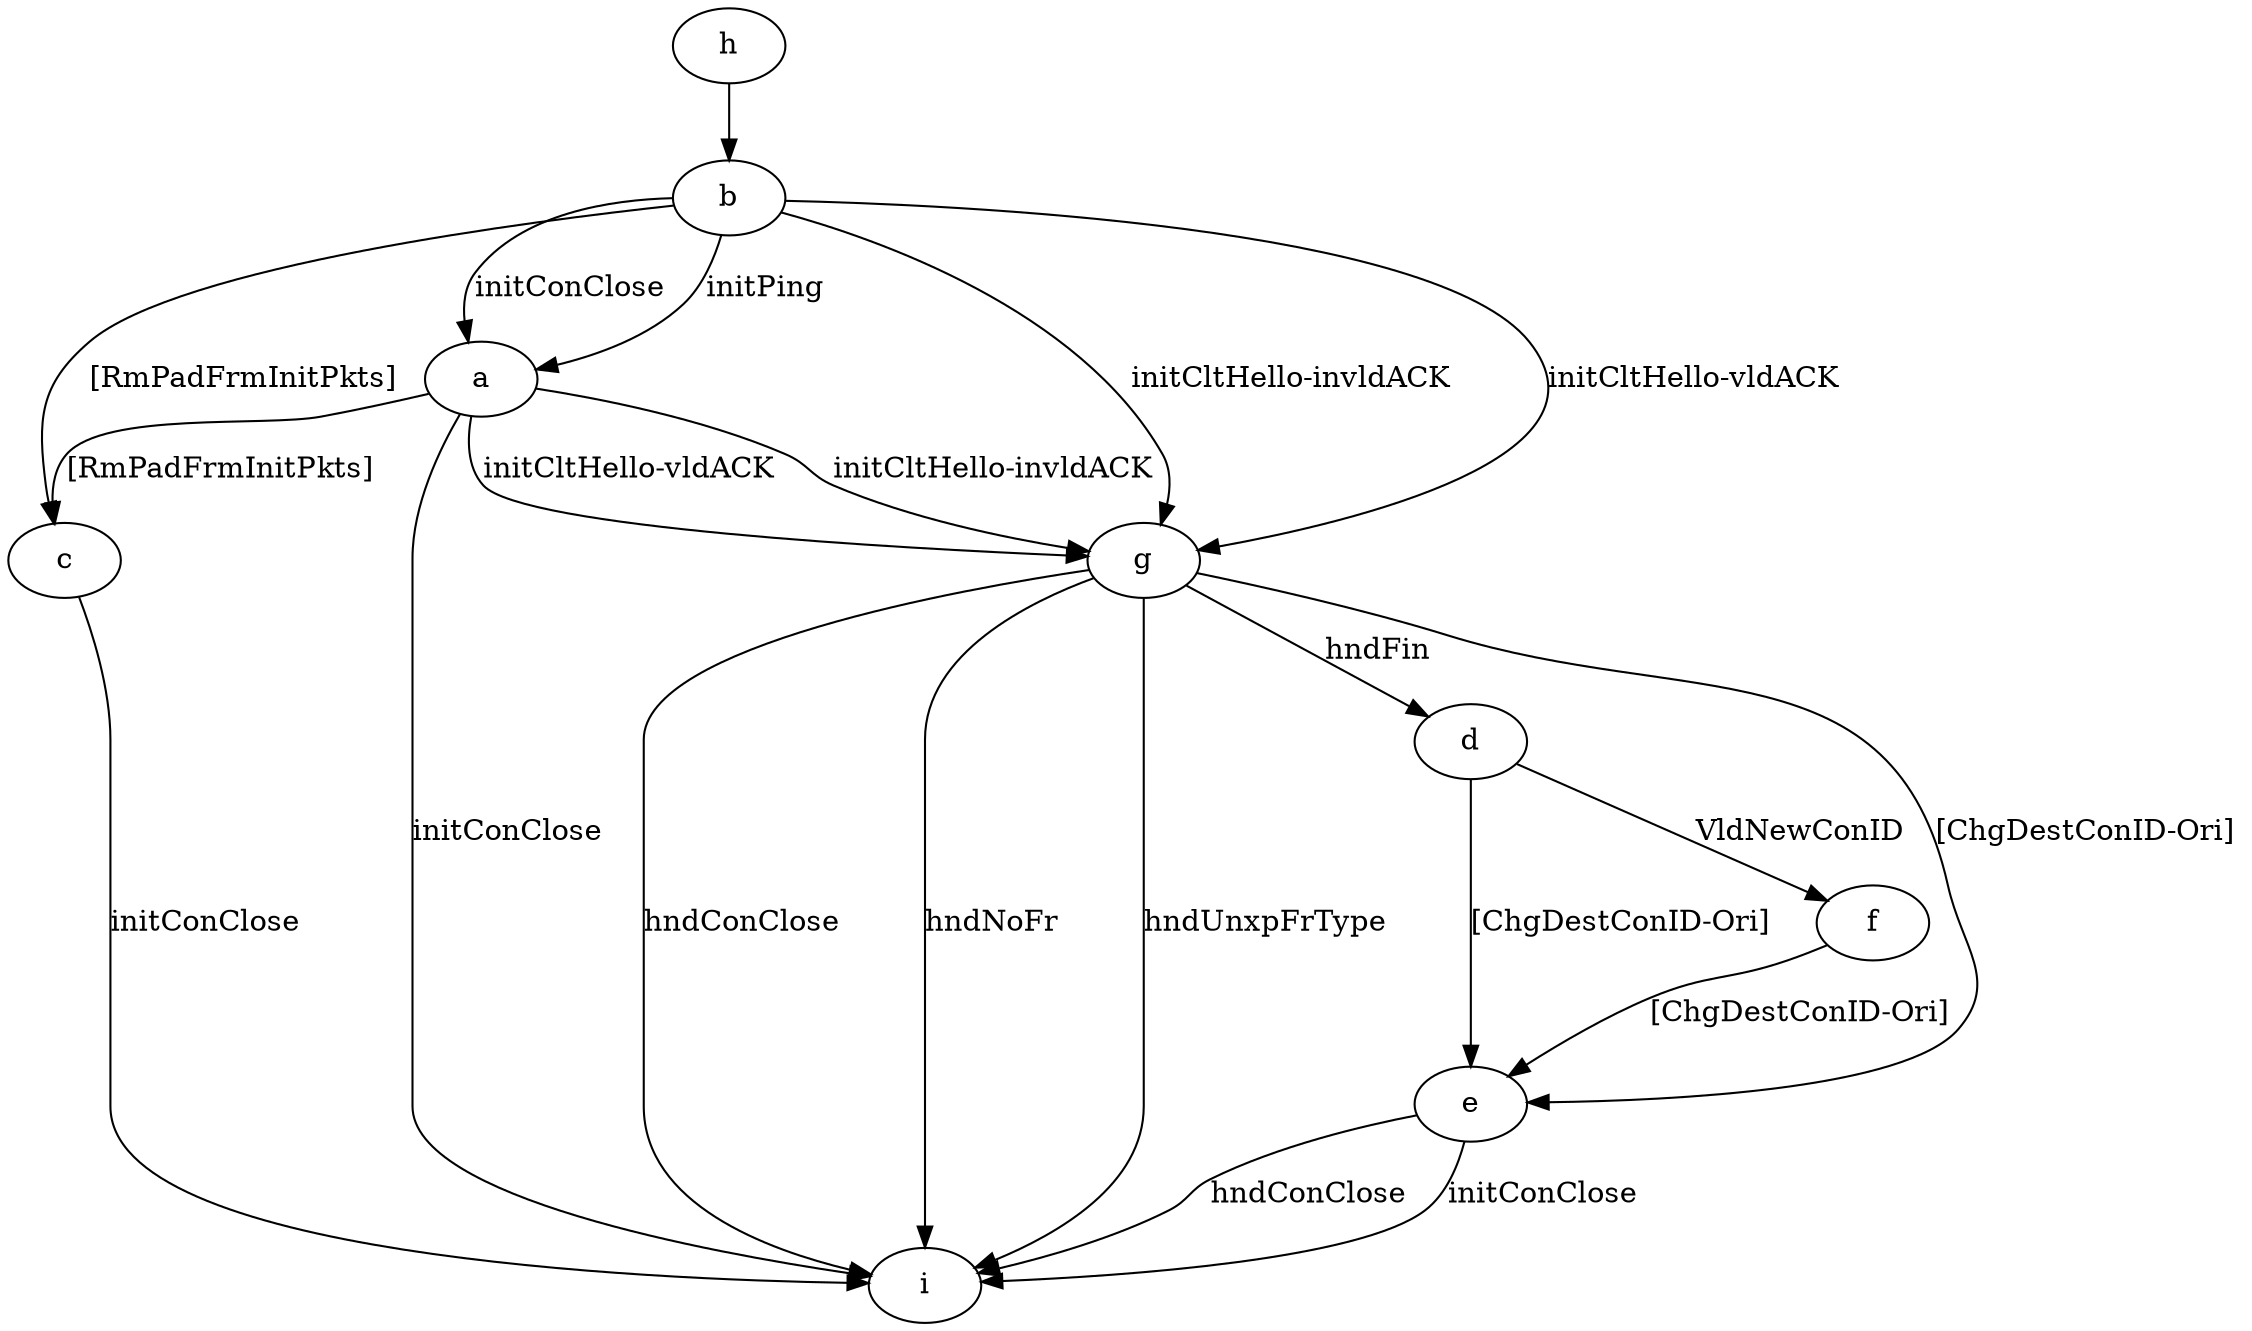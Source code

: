 digraph "" {
	a -> c	[key=0,
		label="[RmPadFrmInitPkts] "];
	a -> g	[key=0,
		label="initCltHello-vldACK "];
	a -> g	[key=1,
		label="initCltHello-invldACK "];
	a -> i	[key=0,
		label="initConClose "];
	b -> a	[key=0,
		label="initPing "];
	b -> a	[key=1,
		label="initConClose "];
	b -> c	[key=0,
		label="[RmPadFrmInitPkts] "];
	b -> g	[key=0,
		label="initCltHello-vldACK "];
	b -> g	[key=1,
		label="initCltHello-invldACK "];
	c -> i	[key=0,
		label="initConClose "];
	d -> e	[key=0,
		label="[ChgDestConID-Ori] "];
	d -> f	[key=0,
		label="VldNewConID "];
	e -> i	[key=0,
		label="initConClose "];
	e -> i	[key=1,
		label="hndConClose "];
	f -> e	[key=0,
		label="[ChgDestConID-Ori] "];
	g -> d	[key=0,
		label="hndFin "];
	g -> e	[key=0,
		label="[ChgDestConID-Ori] "];
	g -> i	[key=0,
		label="hndConClose "];
	g -> i	[key=1,
		label="hndNoFr "];
	g -> i	[key=2,
		label="hndUnxpFrType "];
	h -> b	[key=0];
}
